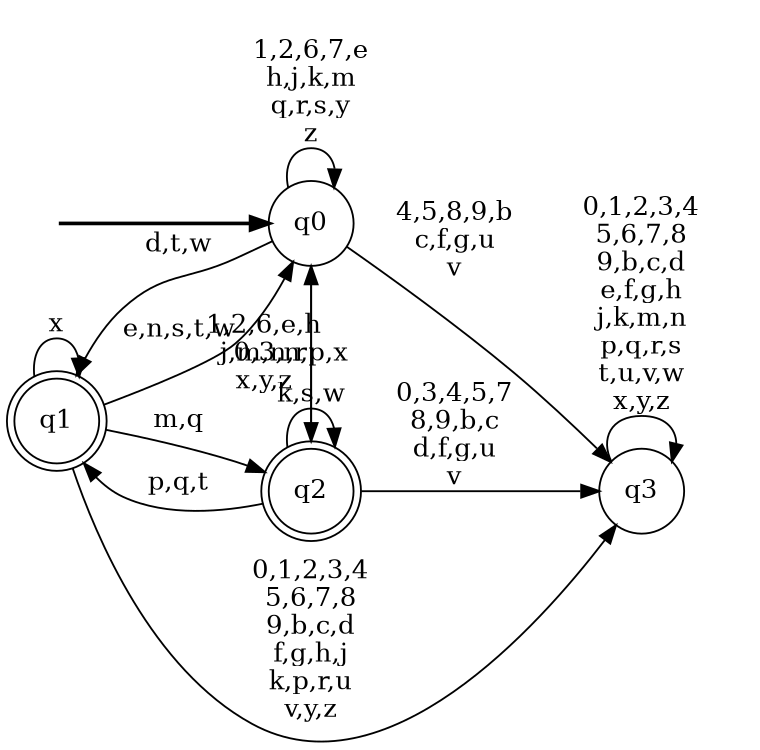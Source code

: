digraph BlueStar {
__start0 [style = invis, shape = none, label = "", width = 0, height = 0];

rankdir=LR;
size="8,5";

s0 [style="filled", color="black", fillcolor="white" shape="circle", label="q0"];
s1 [style="rounded,filled", color="black", fillcolor="white" shape="doublecircle", label="q1"];
s2 [style="rounded,filled", color="black", fillcolor="white" shape="doublecircle", label="q2"];
s3 [style="filled", color="black", fillcolor="white" shape="circle", label="q3"];
subgraph cluster_main { 
	graph [pad=".75", ranksep="0.15", nodesep="0.15"];
	 style=invis; 
	__start0 -> s0 [penwidth=2];
}
s0 -> s0 [label="1,2,6,7,e\nh,j,k,m\nq,r,s,y\nz"];
s0 -> s1 [label="d,t,w"];
s0 -> s2 [label="0,3,n,p,x"];
s0 -> s3 [label="4,5,8,9,b\nc,f,g,u\nv"];
s1 -> s0 [label="e,n,s,t,w"];
s1 -> s1 [label="x"];
s1 -> s2 [label="m,q"];
s1 -> s3 [label="0,1,2,3,4\n5,6,7,8\n9,b,c,d\nf,g,h,j\nk,p,r,u\nv,y,z"];
s2 -> s0 [label="1,2,6,e,h\nj,m,n,r\nx,y,z"];
s2 -> s1 [label="p,q,t"];
s2 -> s2 [label="k,s,w"];
s2 -> s3 [label="0,3,4,5,7\n8,9,b,c\nd,f,g,u\nv"];
s3 -> s3 [label="0,1,2,3,4\n5,6,7,8\n9,b,c,d\ne,f,g,h\nj,k,m,n\np,q,r,s\nt,u,v,w\nx,y,z"];

}